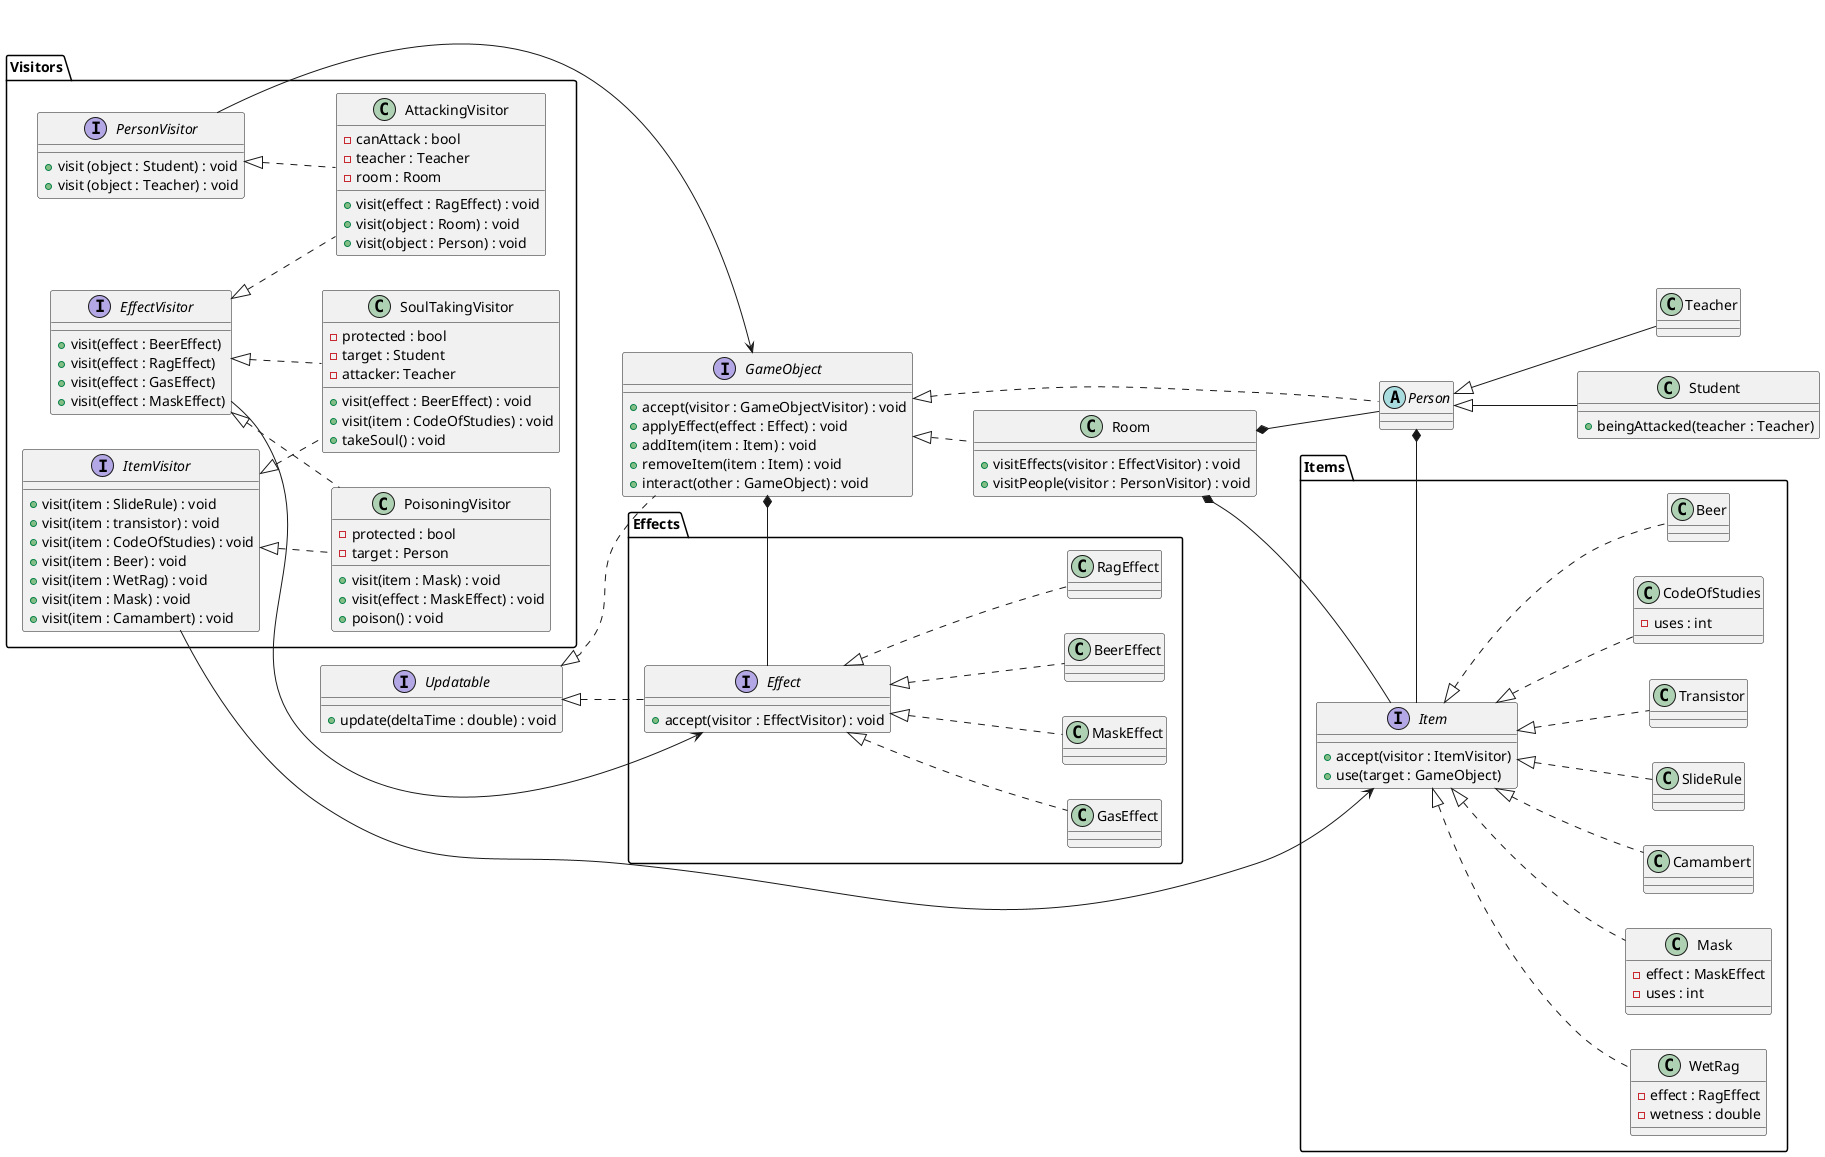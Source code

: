 @startuml effects

left to right direction

interface Updatable {
	+ update(deltaTime : double) : void
}

package Visitors {
	interface EffectVisitor {
		+ visit(effect : BeerEffect)
		+ visit(effect : RagEffect)
		+ visit(effect : GasEffect)
		+ visit(effect : MaskEffect)
	}
	interface ItemVisitor {
		+ visit(item : SlideRule) : void
		+ visit(item : transistor) : void
		+ visit(item : CodeOfStudies) : void
		+ visit(item : Beer) : void
		+ visit(item : WetRag) : void
		+ visit(item : Mask) : void
		+ visit(item : Camambert) : void
	}
	interface PersonVisitor {
		+ visit (object : Student) : void
		+ visit (object : Teacher) : void
	}

	class SoulTakingVisitor {
		- protected : bool
		- target : Student
		- attacker: Teacher
		+ visit(effect : BeerEffect) : void
		+ visit(item : CodeOfStudies) : void
		+ takeSoul() : void
	}
	class PoisoningVisitor {
		- protected : bool
		- target : Person
		+ visit(item : Mask) : void
		+ visit(effect : MaskEffect) : void
		+ poison() : void
	}
	class AttackingVisitor {
		- canAttack : bool
		- teacher : Teacher
		- room : Room
		+ visit(effect : RagEffect) : void
		+ visit(object : Room) : void
		+ visit(object : Person) : void
	}
}

interface GameObject {
	+ accept(visitor : GameObjectVisitor) : void
	+ applyEffect(effect : Effect) : void
	+ addItem(item : Item) : void
	+ removeItem(item : Item) : void
	+ interact(other : GameObject) : void
}

abstract Person {
}

class Student {
	+ beingAttacked(teacher : Teacher)
}
class Teacher {
	
}


class Room {
	+ visitEffects(visitor : EffectVisitor) : void
	+ visitPeople(visitor : PersonVisitor) : void
}

package Items {
	interface Item {
		+ accept(visitor : ItemVisitor)
		+ use(target : GameObject)
	}
	class SlideRule
	class Transistor
	class CodeOfStudies {
		- uses : int
	}
	class Beer {
	}
	class WetRag {
		- effect : RagEffect
		- wetness : double
	}
	class Mask {
		- effect : MaskEffect
		- uses : int
	}
	class Camambert {
	}
}

package Effects {
	interface Effect {
		+ accept(visitor : EffectVisitor) : void
	}

	class BeerEffect 
	class RagEffect
	class GasEffect
	class MaskEffect
}

together {
	Effect <|.- BeerEffect
	Effect <|.- RagEffect
	Effect <|.- GasEffect
	Effect <|.- MaskEffect
}

together {
	Item <|.- SlideRule
	Item <|.- Transistor
	Item <|.- CodeOfStudies
	Item <|.- Beer
	Item <|.- WetRag
	Item <|.- Mask
	Item <|.- Camambert
}

Updatable <|.- GameObject
Updatable <|.- Effect
GameObject <|.- Person
GameObject <|.- Room
Person <|-- Teacher
Person <|-- Student


GameObject *- Effect

Room *-- Person
Room *-- Item

Person *- Item

ItemVisitor <|.- SoulTakingVisitor
EffectVisitor <|.- SoulTakingVisitor

ItemVisitor <|.- PoisoningVisitor
EffectVisitor <|.- PoisoningVisitor

EffectVisitor <|.- AttackingVisitor
PersonVisitor <|.- AttackingVisitor

PersonVisitor ---> GameObject
EffectVisitor ---> Effect
ItemVisitor ---> Item

@enduml